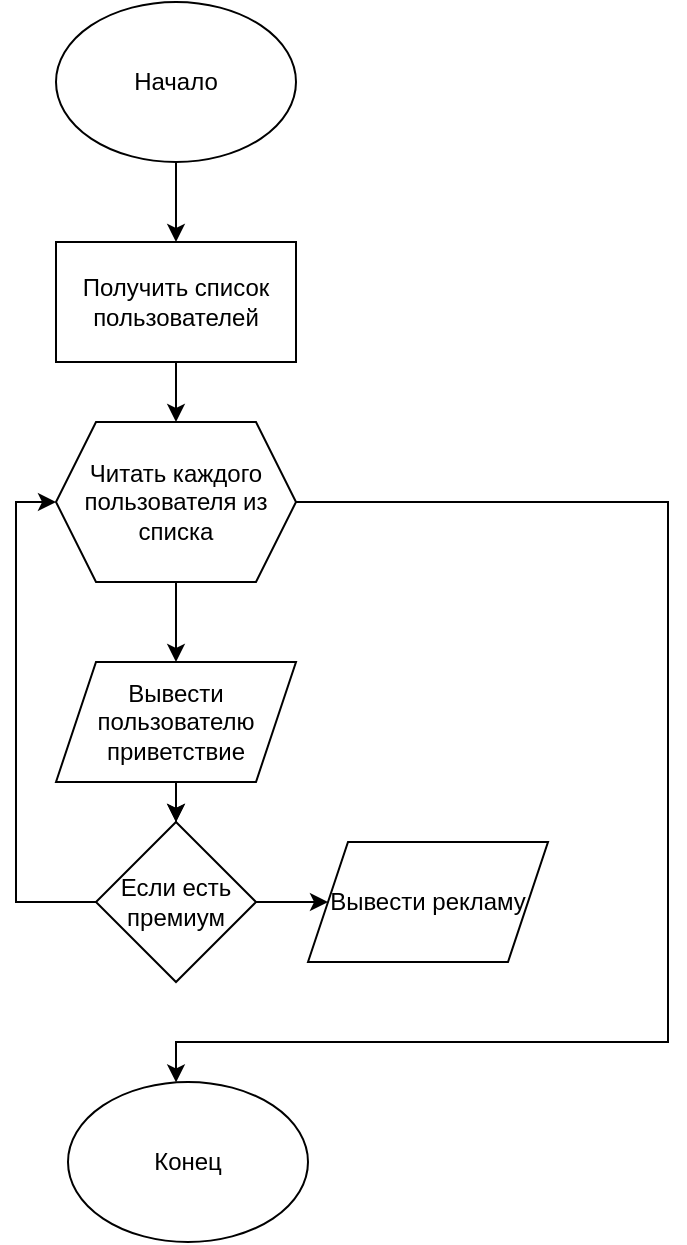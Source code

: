 <mxfile version="17.1.5" type="github">
  <diagram id="eoeE-TZlK-y4NeMJoAB7" name="Page-1">
    <mxGraphModel dx="1160" dy="781" grid="1" gridSize="10" guides="1" tooltips="1" connect="1" arrows="1" fold="1" page="1" pageScale="1" pageWidth="827" pageHeight="1169" math="0" shadow="0">
      <root>
        <mxCell id="0" />
        <mxCell id="1" parent="0" />
        <mxCell id="vd5Tt2Td3QVAYVXvcv8U-4" value="" style="edgeStyle=orthogonalEdgeStyle;rounded=0;orthogonalLoop=1;jettySize=auto;html=1;" edge="1" parent="1" source="vd5Tt2Td3QVAYVXvcv8U-1" target="vd5Tt2Td3QVAYVXvcv8U-2">
          <mxGeometry relative="1" as="geometry" />
        </mxCell>
        <mxCell id="vd5Tt2Td3QVAYVXvcv8U-1" value="Начало" style="ellipse;whiteSpace=wrap;html=1;" vertex="1" parent="1">
          <mxGeometry x="354" y="110" width="120" height="80" as="geometry" />
        </mxCell>
        <mxCell id="vd5Tt2Td3QVAYVXvcv8U-5" value="" style="edgeStyle=orthogonalEdgeStyle;rounded=0;orthogonalLoop=1;jettySize=auto;html=1;" edge="1" parent="1" source="vd5Tt2Td3QVAYVXvcv8U-2" target="vd5Tt2Td3QVAYVXvcv8U-3">
          <mxGeometry relative="1" as="geometry" />
        </mxCell>
        <mxCell id="vd5Tt2Td3QVAYVXvcv8U-2" value="Получить список пользователей" style="rounded=0;whiteSpace=wrap;html=1;" vertex="1" parent="1">
          <mxGeometry x="354" y="230" width="120" height="60" as="geometry" />
        </mxCell>
        <mxCell id="vd5Tt2Td3QVAYVXvcv8U-9" value="" style="edgeStyle=orthogonalEdgeStyle;rounded=0;orthogonalLoop=1;jettySize=auto;html=1;" edge="1" parent="1" source="vd5Tt2Td3QVAYVXvcv8U-3" target="vd5Tt2Td3QVAYVXvcv8U-8">
          <mxGeometry relative="1" as="geometry" />
        </mxCell>
        <mxCell id="vd5Tt2Td3QVAYVXvcv8U-18" style="edgeStyle=orthogonalEdgeStyle;rounded=0;orthogonalLoop=1;jettySize=auto;html=1;" edge="1" parent="1" source="vd5Tt2Td3QVAYVXvcv8U-3" target="vd5Tt2Td3QVAYVXvcv8U-17">
          <mxGeometry relative="1" as="geometry">
            <Array as="points">
              <mxPoint x="660" y="360" />
              <mxPoint x="660" y="630" />
              <mxPoint x="414" y="630" />
            </Array>
          </mxGeometry>
        </mxCell>
        <mxCell id="vd5Tt2Td3QVAYVXvcv8U-3" value="Читать каждого пользователя из списка" style="shape=hexagon;perimeter=hexagonPerimeter2;whiteSpace=wrap;html=1;fixedSize=1;" vertex="1" parent="1">
          <mxGeometry x="354" y="320" width="120" height="80" as="geometry" />
        </mxCell>
        <mxCell id="vd5Tt2Td3QVAYVXvcv8U-11" value="" style="edgeStyle=orthogonalEdgeStyle;rounded=0;orthogonalLoop=1;jettySize=auto;html=1;" edge="1" parent="1" source="vd5Tt2Td3QVAYVXvcv8U-8" target="vd5Tt2Td3QVAYVXvcv8U-10">
          <mxGeometry relative="1" as="geometry" />
        </mxCell>
        <mxCell id="vd5Tt2Td3QVAYVXvcv8U-19" style="edgeStyle=orthogonalEdgeStyle;rounded=0;orthogonalLoop=1;jettySize=auto;html=1;" edge="1" parent="1" source="vd5Tt2Td3QVAYVXvcv8U-8" target="vd5Tt2Td3QVAYVXvcv8U-10">
          <mxGeometry relative="1" as="geometry" />
        </mxCell>
        <mxCell id="vd5Tt2Td3QVAYVXvcv8U-8" value="Вывести пользователю приветствие" style="shape=parallelogram;perimeter=parallelogramPerimeter;whiteSpace=wrap;html=1;fixedSize=1;" vertex="1" parent="1">
          <mxGeometry x="354" y="440" width="120" height="60" as="geometry" />
        </mxCell>
        <mxCell id="vd5Tt2Td3QVAYVXvcv8U-15" style="edgeStyle=orthogonalEdgeStyle;rounded=0;orthogonalLoop=1;jettySize=auto;html=1;entryX=0;entryY=0.5;entryDx=0;entryDy=0;" edge="1" parent="1" source="vd5Tt2Td3QVAYVXvcv8U-10" target="vd5Tt2Td3QVAYVXvcv8U-12">
          <mxGeometry relative="1" as="geometry" />
        </mxCell>
        <mxCell id="vd5Tt2Td3QVAYVXvcv8U-16" style="edgeStyle=orthogonalEdgeStyle;rounded=0;orthogonalLoop=1;jettySize=auto;html=1;exitX=0;exitY=0.5;exitDx=0;exitDy=0;entryX=0;entryY=0.5;entryDx=0;entryDy=0;" edge="1" parent="1" source="vd5Tt2Td3QVAYVXvcv8U-10" target="vd5Tt2Td3QVAYVXvcv8U-3">
          <mxGeometry relative="1" as="geometry" />
        </mxCell>
        <mxCell id="vd5Tt2Td3QVAYVXvcv8U-10" value="Если есть премиум" style="rhombus;whiteSpace=wrap;html=1;" vertex="1" parent="1">
          <mxGeometry x="374" y="520" width="80" height="80" as="geometry" />
        </mxCell>
        <mxCell id="vd5Tt2Td3QVAYVXvcv8U-12" value="Вывести рекламу" style="shape=parallelogram;perimeter=parallelogramPerimeter;whiteSpace=wrap;html=1;fixedSize=1;" vertex="1" parent="1">
          <mxGeometry x="480" y="530" width="120" height="60" as="geometry" />
        </mxCell>
        <mxCell id="vd5Tt2Td3QVAYVXvcv8U-17" value="Конец" style="ellipse;whiteSpace=wrap;html=1;" vertex="1" parent="1">
          <mxGeometry x="360" y="650" width="120" height="80" as="geometry" />
        </mxCell>
      </root>
    </mxGraphModel>
  </diagram>
</mxfile>
